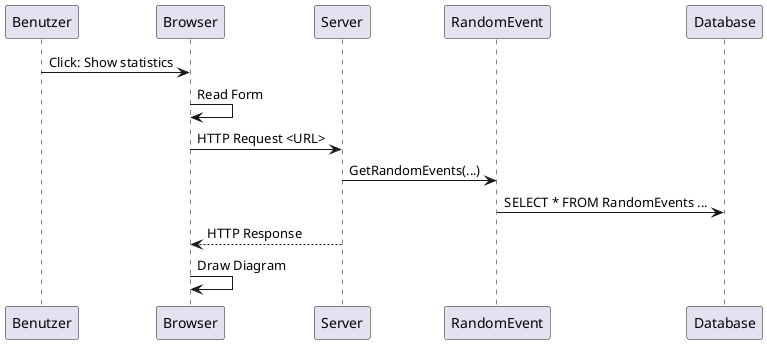 @startuml Sequence
skinparam shadowing false

Benutzer -> Browser: Click: Show statistics
Browser -> Browser: Read Form
Browser -> Server: HTTP Request <URL>
Server -> RandomEvent: GetRandomEvents(...)
RandomEvent -> Database: SELECT * FROM RandomEvents ...
Server --> Browser: HTTP Response
Browser -> Browser: Draw Diagram

@enduml
